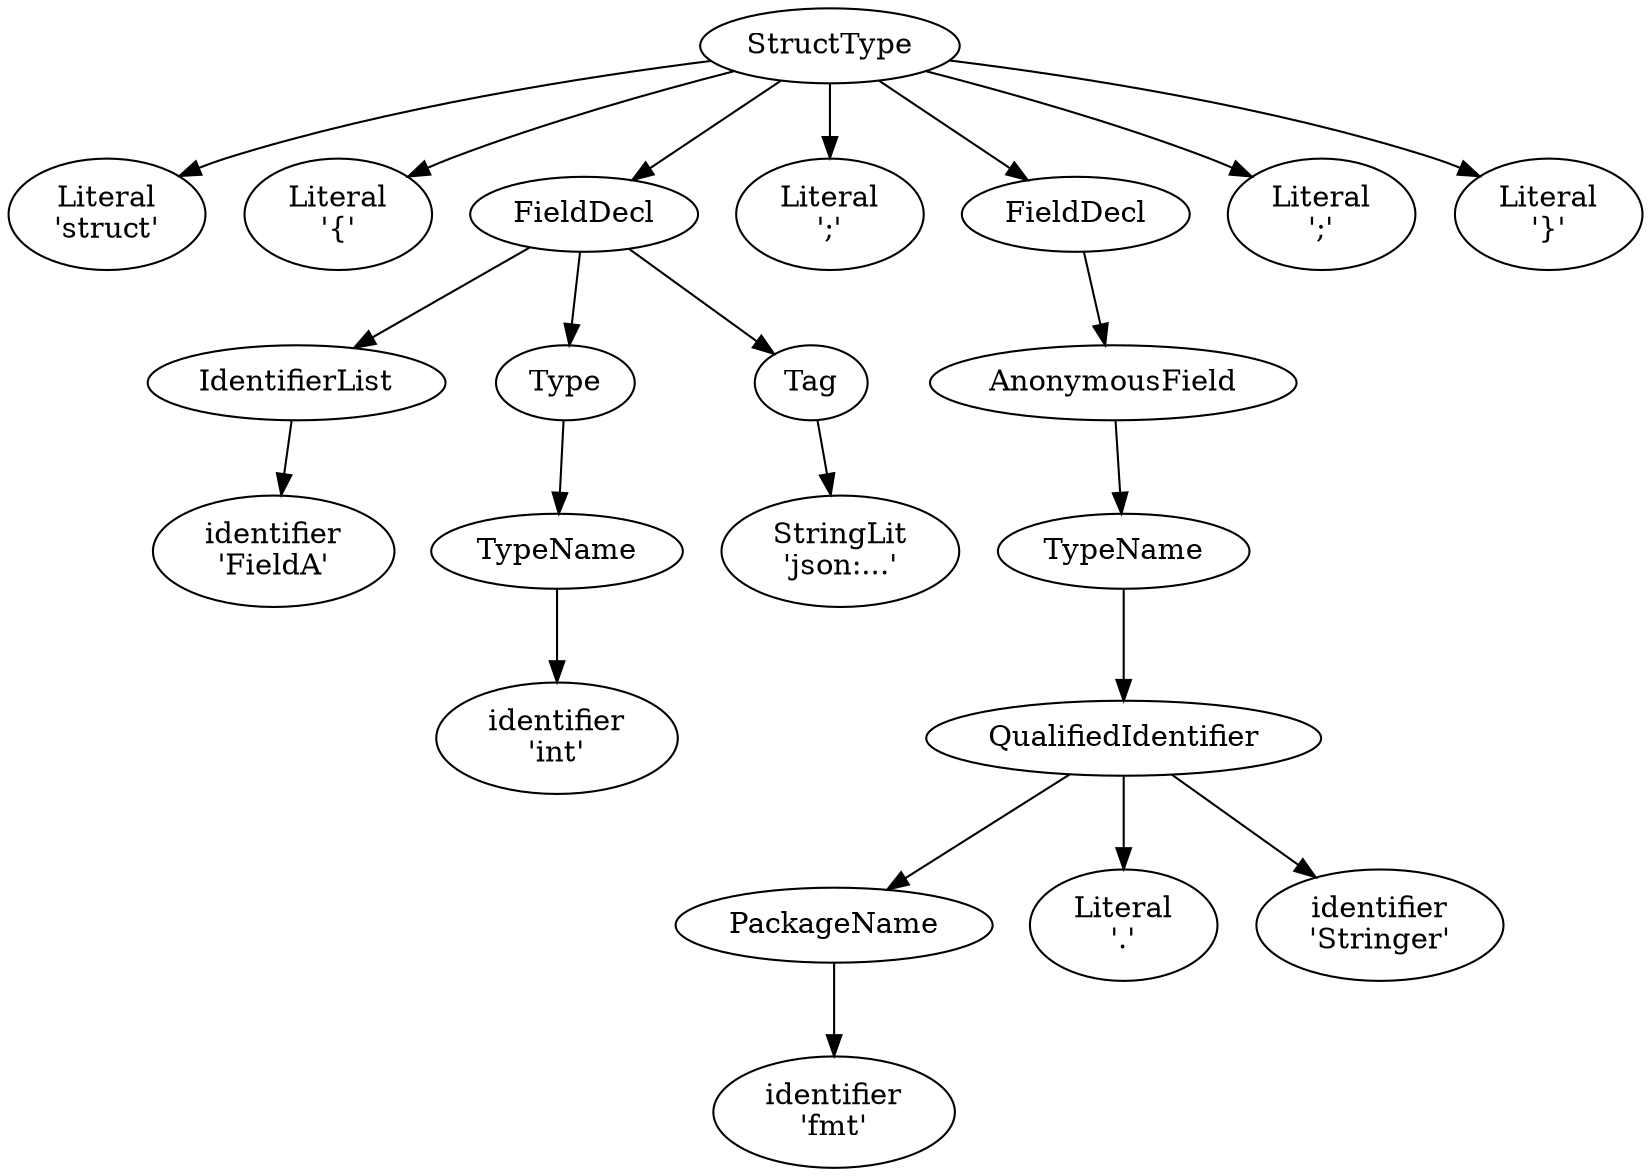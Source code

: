 digraph g{
  StructType -> LitStruct;
  StructType -> LitLBrace;
  StructType -> FieldDecl1;
  StructType -> LitSemi1;
  StructType -> FieldDecl2;
  StructType -> LitSemi2;
  StructType -> LitRBrace;

  FieldDecl1 -> IdentifierList;
  FieldDecl1 -> Type;
  FieldDecl1 -> Tag;

  FieldDecl2 -> AnonymousField;

  IdentifierList -> identifier11;
  Type -> TypeName1;
  TypeName1 -> identifier12;
  Tag -> StringLit;

  AnonymousField -> TypeName2;
  TypeName2 -> QualifiedIdentifier;
  QualifiedIdentifier -> PackageName;
  QualifiedIdentifier -> LitDot;
  QualifiedIdentifier -> identifier22;

  PackageName -> identifier21;

  StructType [label="StructType"];
  LitStruct [label="Literal\n'struct'"];
  LitLBrace [label="Literal\n'{'"];
  LitRBrace [label="Literal\n'}'"];
  LitSemi1 [label="Literal\n';'"];
  LitSemi2 [label="Literal\n';'"];
  FieldDecl1 [label="FieldDecl"];
  FieldDecl2 [label="FieldDecl"];

  IdentifierList [label="IdentifierList"];
  identifier11 [label="identifier\n'FieldA'"];
  Type [label="Type"];
  TypeName1 [label="TypeName"];
  identifier12 [label="identifier\n'int'"];
  Tag [label="Tag"];
  StringLit [label="StringLit\n'json:...'"];

  AnonymousField [label="AnonymousField"];
  TypeName2 [label="TypeName"];
  QualifiedIdentifier [label="QualifiedIdentifier"];
  PackageName [label="PackageName"];
  identifier21 [label="identifier\n'fmt'"];
  LitDot [label="Literal\n'.'"];
  identifier22 [label="identifier\n'Stringer'"];
}
